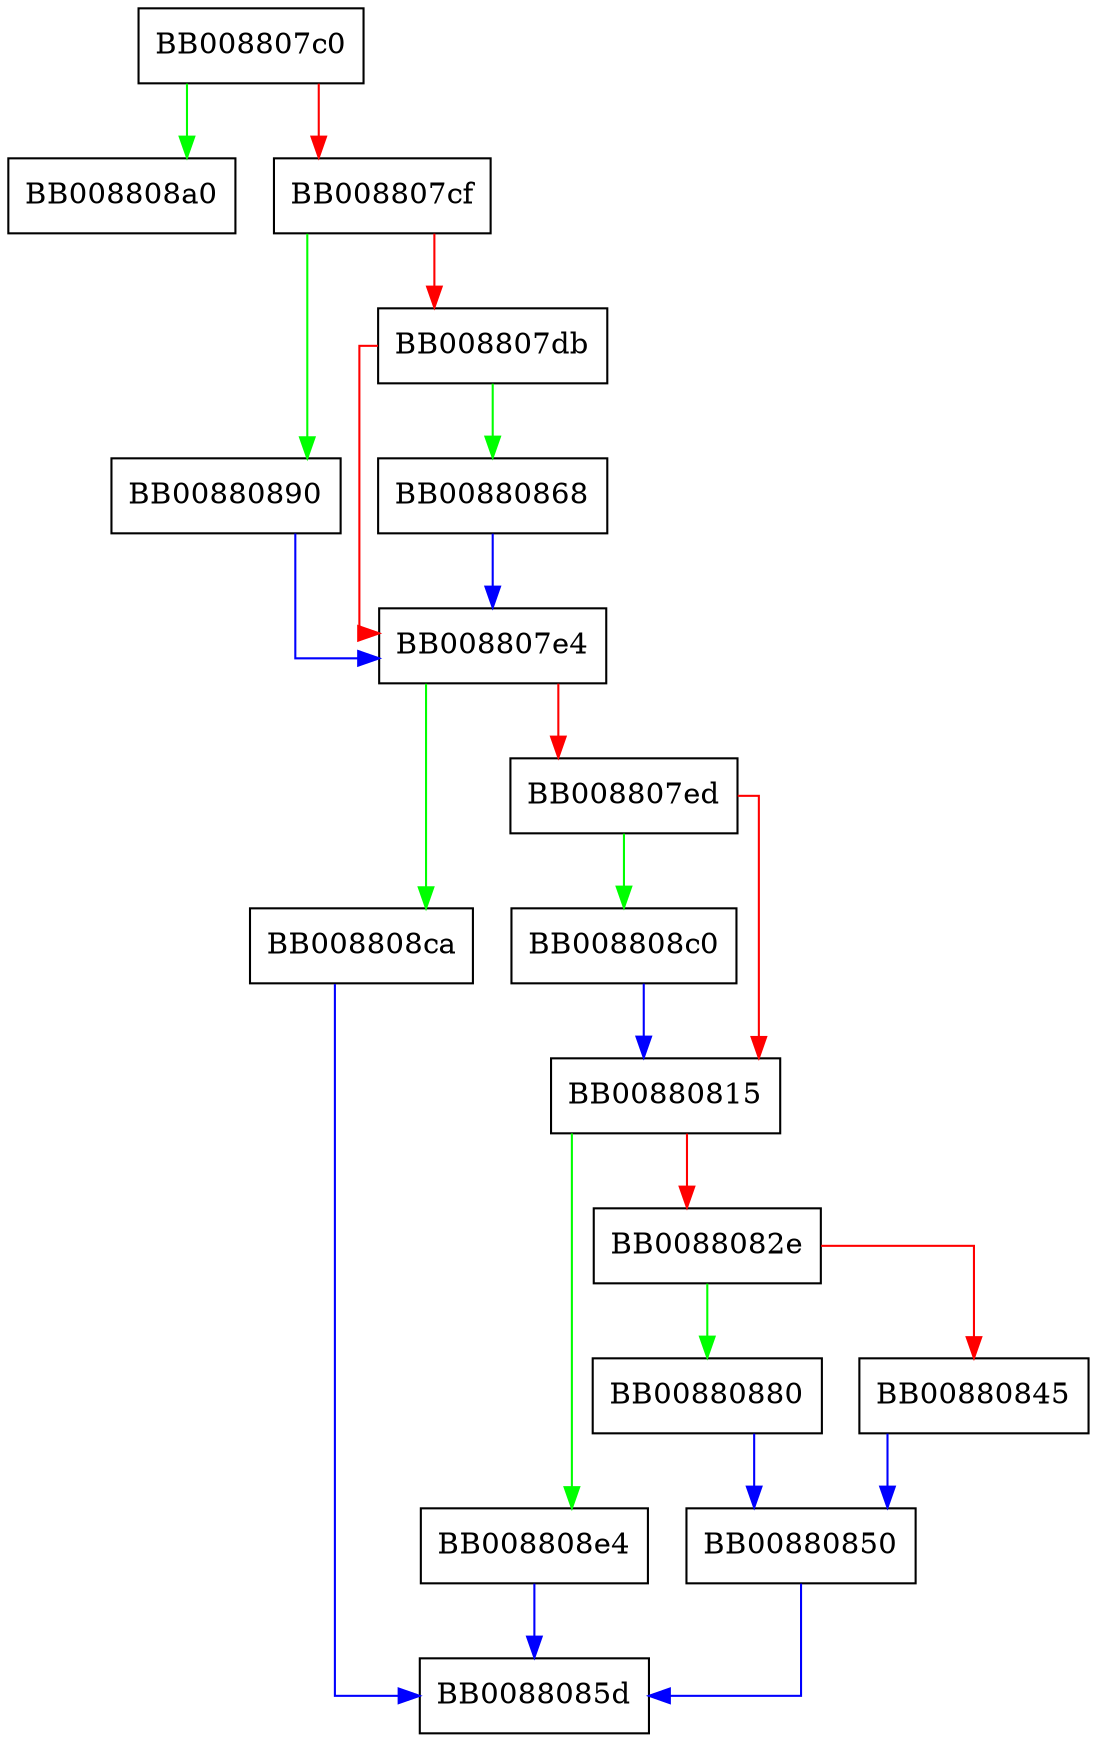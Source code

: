 digraph _IO_file_seekoff_mmap {
  node [shape="box"];
  graph [splines=ortho];
  BB008807c0 -> BB008808a0 [color="green"];
  BB008807c0 -> BB008807cf [color="red"];
  BB008807cf -> BB00880890 [color="green"];
  BB008807cf -> BB008807db [color="red"];
  BB008807db -> BB00880868 [color="green"];
  BB008807db -> BB008807e4 [color="red"];
  BB008807e4 -> BB008808ca [color="green"];
  BB008807e4 -> BB008807ed [color="red"];
  BB008807ed -> BB008808c0 [color="green"];
  BB008807ed -> BB00880815 [color="red"];
  BB00880815 -> BB008808e4 [color="green"];
  BB00880815 -> BB0088082e [color="red"];
  BB0088082e -> BB00880880 [color="green"];
  BB0088082e -> BB00880845 [color="red"];
  BB00880845 -> BB00880850 [color="blue"];
  BB00880850 -> BB0088085d [color="blue"];
  BB00880868 -> BB008807e4 [color="blue"];
  BB00880880 -> BB00880850 [color="blue"];
  BB00880890 -> BB008807e4 [color="blue"];
  BB008808c0 -> BB00880815 [color="blue"];
  BB008808ca -> BB0088085d [color="blue"];
  BB008808e4 -> BB0088085d [color="blue"];
}